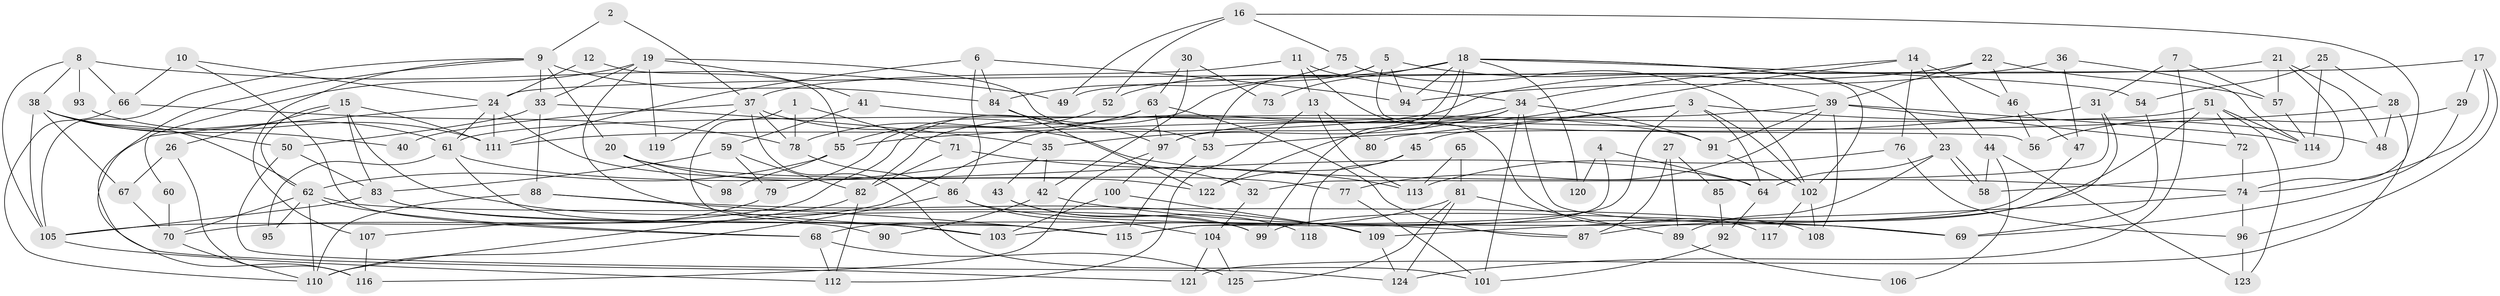 // Generated by graph-tools (version 1.1) at 2025/02/03/09/25 03:02:07]
// undirected, 125 vertices, 250 edges
graph export_dot {
graph [start="1"]
  node [color=gray90,style=filled];
  1;
  2;
  3;
  4;
  5;
  6;
  7;
  8;
  9;
  10;
  11;
  12;
  13;
  14;
  15;
  16;
  17;
  18;
  19;
  20;
  21;
  22;
  23;
  24;
  25;
  26;
  27;
  28;
  29;
  30;
  31;
  32;
  33;
  34;
  35;
  36;
  37;
  38;
  39;
  40;
  41;
  42;
  43;
  44;
  45;
  46;
  47;
  48;
  49;
  50;
  51;
  52;
  53;
  54;
  55;
  56;
  57;
  58;
  59;
  60;
  61;
  62;
  63;
  64;
  65;
  66;
  67;
  68;
  69;
  70;
  71;
  72;
  73;
  74;
  75;
  76;
  77;
  78;
  79;
  80;
  81;
  82;
  83;
  84;
  85;
  86;
  87;
  88;
  89;
  90;
  91;
  92;
  93;
  94;
  95;
  96;
  97;
  98;
  99;
  100;
  101;
  102;
  103;
  104;
  105;
  106;
  107;
  108;
  109;
  110;
  111;
  112;
  113;
  114;
  115;
  116;
  117;
  118;
  119;
  120;
  121;
  122;
  123;
  124;
  125;
  1 -- 115;
  1 -- 78;
  1 -- 71;
  2 -- 9;
  2 -- 37;
  3 -- 115;
  3 -- 48;
  3 -- 45;
  3 -- 64;
  3 -- 80;
  3 -- 102;
  4 -- 64;
  4 -- 115;
  4 -- 120;
  5 -- 39;
  5 -- 94;
  5 -- 53;
  5 -- 56;
  5 -- 105;
  6 -- 84;
  6 -- 111;
  6 -- 86;
  6 -- 94;
  7 -- 31;
  7 -- 124;
  7 -- 57;
  8 -- 105;
  8 -- 66;
  8 -- 38;
  8 -- 49;
  8 -- 93;
  9 -- 105;
  9 -- 107;
  9 -- 20;
  9 -- 33;
  9 -- 84;
  9 -- 121;
  10 -- 68;
  10 -- 24;
  10 -- 66;
  11 -- 34;
  11 -- 13;
  11 -- 37;
  11 -- 117;
  12 -- 55;
  12 -- 24;
  13 -- 112;
  13 -- 113;
  13 -- 80;
  14 -- 122;
  14 -- 34;
  14 -- 44;
  14 -- 46;
  14 -- 76;
  15 -- 62;
  15 -- 83;
  15 -- 26;
  15 -- 99;
  15 -- 111;
  16 -- 75;
  16 -- 74;
  16 -- 49;
  16 -- 52;
  17 -- 74;
  17 -- 24;
  17 -- 29;
  17 -- 96;
  18 -- 23;
  18 -- 52;
  18 -- 54;
  18 -- 73;
  18 -- 94;
  18 -- 97;
  18 -- 99;
  18 -- 102;
  18 -- 120;
  19 -- 53;
  19 -- 33;
  19 -- 41;
  19 -- 60;
  19 -- 103;
  19 -- 119;
  20 -- 77;
  20 -- 32;
  20 -- 98;
  21 -- 57;
  21 -- 49;
  21 -- 48;
  21 -- 58;
  22 -- 46;
  22 -- 39;
  22 -- 57;
  22 -- 111;
  23 -- 58;
  23 -- 58;
  23 -- 64;
  23 -- 89;
  24 -- 111;
  24 -- 61;
  24 -- 116;
  24 -- 122;
  25 -- 114;
  25 -- 54;
  25 -- 28;
  26 -- 116;
  26 -- 67;
  27 -- 87;
  27 -- 89;
  27 -- 85;
  28 -- 121;
  28 -- 48;
  28 -- 55;
  29 -- 56;
  29 -- 69;
  30 -- 42;
  30 -- 63;
  30 -- 73;
  31 -- 53;
  31 -- 32;
  31 -- 87;
  32 -- 104;
  33 -- 50;
  33 -- 35;
  33 -- 88;
  34 -- 91;
  34 -- 70;
  34 -- 35;
  34 -- 69;
  34 -- 82;
  34 -- 101;
  35 -- 42;
  35 -- 43;
  36 -- 114;
  36 -- 94;
  36 -- 47;
  37 -- 78;
  37 -- 40;
  37 -- 74;
  37 -- 101;
  37 -- 119;
  38 -- 62;
  38 -- 40;
  38 -- 50;
  38 -- 61;
  38 -- 67;
  38 -- 105;
  39 -- 72;
  39 -- 97;
  39 -- 77;
  39 -- 91;
  39 -- 108;
  39 -- 114;
  41 -- 91;
  41 -- 59;
  42 -- 69;
  42 -- 90;
  43 -- 99;
  43 -- 118;
  44 -- 58;
  44 -- 106;
  44 -- 123;
  45 -- 122;
  45 -- 118;
  46 -- 47;
  46 -- 56;
  47 -- 68;
  50 -- 83;
  50 -- 124;
  51 -- 114;
  51 -- 99;
  51 -- 61;
  51 -- 72;
  51 -- 123;
  52 -- 55;
  53 -- 115;
  54 -- 69;
  55 -- 62;
  55 -- 98;
  57 -- 114;
  59 -- 82;
  59 -- 79;
  59 -- 83;
  60 -- 70;
  61 -- 64;
  61 -- 90;
  61 -- 95;
  62 -- 108;
  62 -- 70;
  62 -- 68;
  62 -- 95;
  62 -- 110;
  63 -- 87;
  63 -- 97;
  63 -- 78;
  63 -- 79;
  64 -- 92;
  65 -- 113;
  65 -- 81;
  66 -- 110;
  66 -- 78;
  67 -- 70;
  68 -- 112;
  68 -- 125;
  70 -- 110;
  71 -- 82;
  71 -- 113;
  72 -- 74;
  74 -- 96;
  74 -- 109;
  75 -- 102;
  75 -- 84;
  76 -- 96;
  76 -- 113;
  77 -- 101;
  78 -- 86;
  79 -- 107;
  81 -- 103;
  81 -- 124;
  81 -- 89;
  81 -- 125;
  82 -- 110;
  82 -- 112;
  83 -- 105;
  83 -- 103;
  83 -- 115;
  84 -- 97;
  84 -- 122;
  85 -- 92;
  86 -- 87;
  86 -- 104;
  86 -- 110;
  88 -- 110;
  88 -- 109;
  88 -- 115;
  89 -- 106;
  91 -- 102;
  92 -- 101;
  93 -- 111;
  96 -- 123;
  97 -- 100;
  97 -- 116;
  100 -- 109;
  100 -- 103;
  102 -- 108;
  102 -- 117;
  104 -- 125;
  104 -- 121;
  105 -- 112;
  107 -- 116;
  109 -- 124;
}

